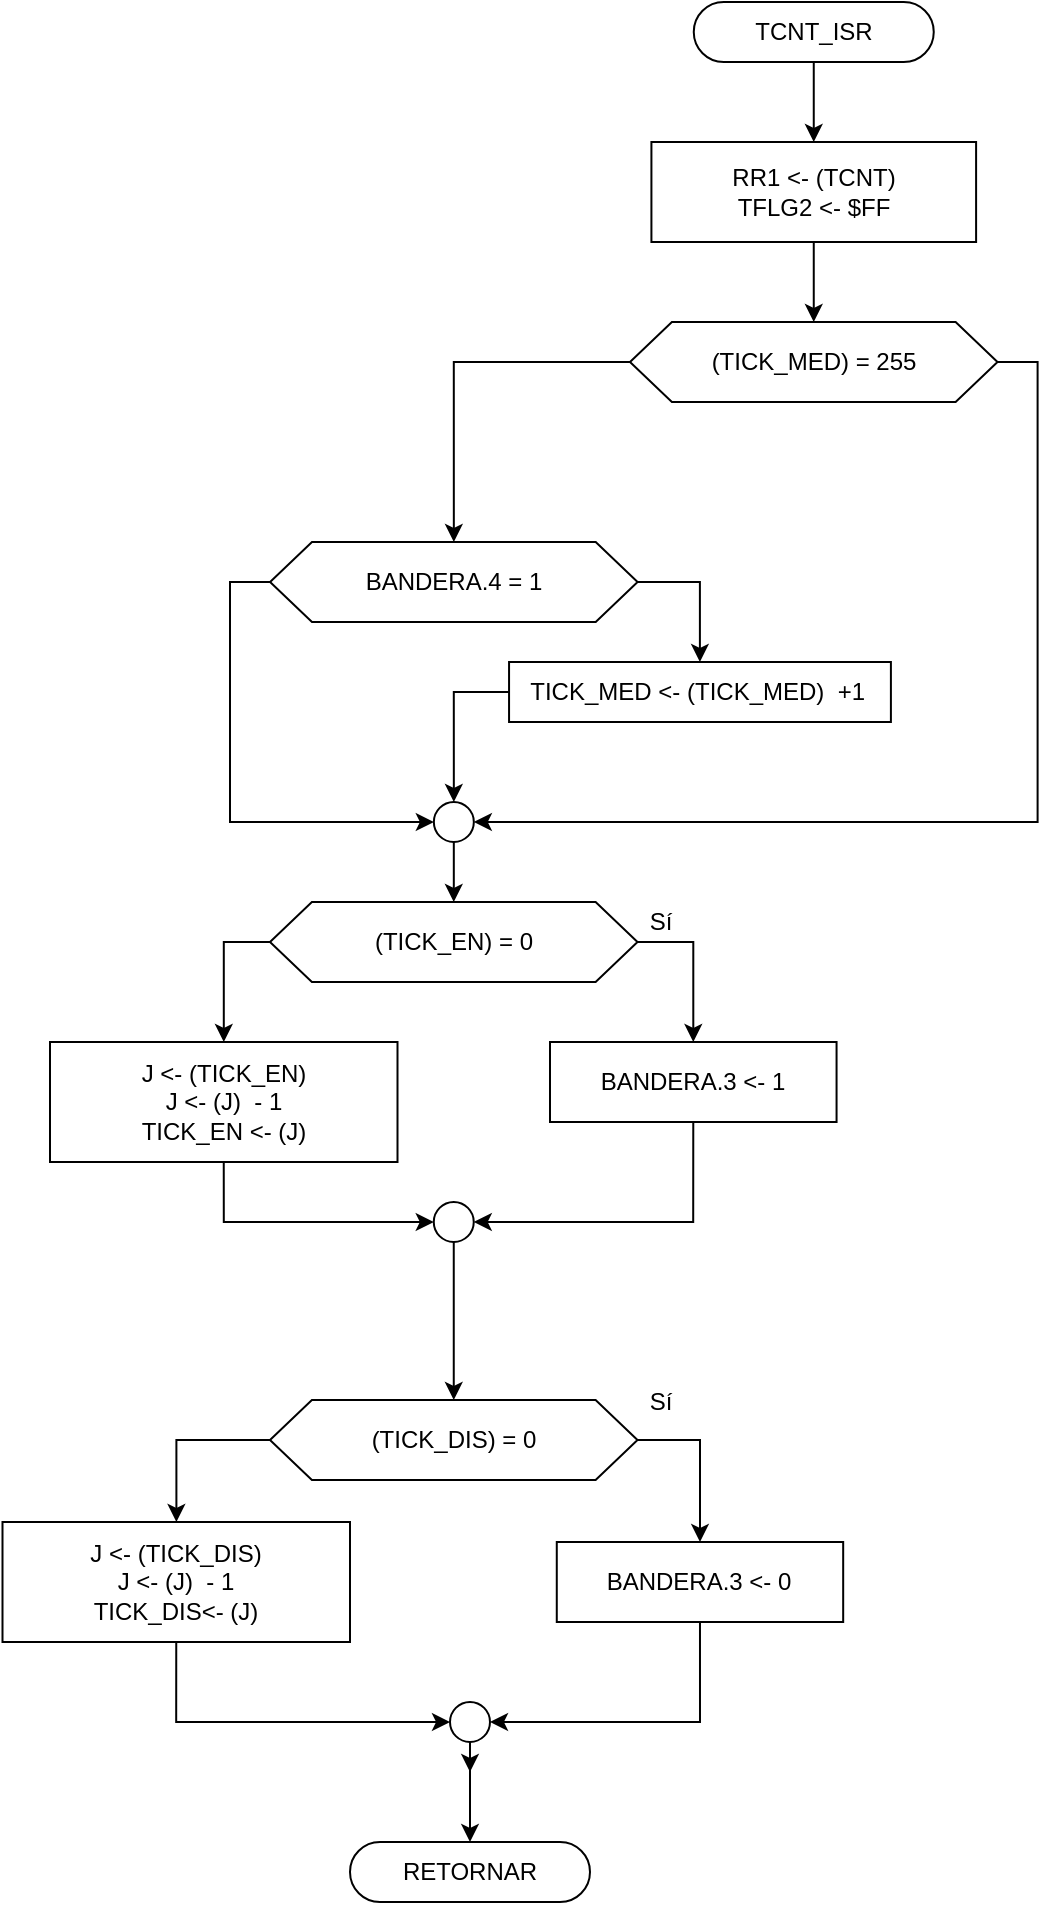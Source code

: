 <mxfile version="13.4.2" type="device"><diagram id="wlnnZQKDocgnqv9miCS1" name="Page-1"><mxGraphModel dx="1653" dy="822" grid="1" gridSize="10" guides="1" tooltips="1" connect="1" arrows="1" fold="1" page="1" pageScale="1" pageWidth="827" pageHeight="1169" math="0" shadow="0"><root><mxCell id="0"/><mxCell id="1" parent="0"/><mxCell id="M4_sT3jLmIeKyf5IJR8k-28" style="edgeStyle=orthogonalEdgeStyle;rounded=0;orthogonalLoop=1;jettySize=auto;html=1;exitX=0.5;exitY=1;exitDx=0;exitDy=0;" parent="1" source="M4_sT3jLmIeKyf5IJR8k-1" target="M4_sT3jLmIeKyf5IJR8k-23" edge="1"><mxGeometry relative="1" as="geometry"/></mxCell><mxCell id="M4_sT3jLmIeKyf5IJR8k-31" style="edgeStyle=orthogonalEdgeStyle;rounded=0;orthogonalLoop=1;jettySize=auto;html=1;exitX=0.5;exitY=1;exitDx=0;exitDy=0;" parent="1" source="M4_sT3jLmIeKyf5IJR8k-5" target="M4_sT3jLmIeKyf5IJR8k-12" edge="1"><mxGeometry relative="1" as="geometry"/></mxCell><mxCell id="M4_sT3jLmIeKyf5IJR8k-5" value="" style="ellipse;whiteSpace=wrap;html=1;aspect=fixed;" parent="1" vertex="1"><mxGeometry x="-488.12" y="720" width="20" height="20" as="geometry"/></mxCell><mxCell id="xTaYtGH9gQ_Iyyq7E3z5-24" style="edgeStyle=orthogonalEdgeStyle;rounded=0;orthogonalLoop=1;jettySize=auto;html=1;exitX=0.5;exitY=1;exitDx=0;exitDy=0;entryX=1;entryY=0.5;entryDx=0;entryDy=0;" edge="1" parent="1" source="M4_sT3jLmIeKyf5IJR8k-6" target="M4_sT3jLmIeKyf5IJR8k-1"><mxGeometry relative="1" as="geometry"/></mxCell><mxCell id="M4_sT3jLmIeKyf5IJR8k-6" value="&lt;span&gt;BANDERA.3 &amp;lt;- 0&lt;/span&gt;" style="rounded=0;whiteSpace=wrap;html=1;" parent="1" vertex="1"><mxGeometry x="-426.61" y="890" width="143.2" height="40" as="geometry"/></mxCell><mxCell id="xTaYtGH9gQ_Iyyq7E3z5-15" style="edgeStyle=orthogonalEdgeStyle;rounded=0;orthogonalLoop=1;jettySize=auto;html=1;exitX=0;exitY=0.5;exitDx=0;exitDy=0;entryX=0.5;entryY=0;entryDx=0;entryDy=0;" edge="1" parent="1" source="M4_sT3jLmIeKyf5IJR8k-8" target="xTaYtGH9gQ_Iyyq7E3z5-7"><mxGeometry relative="1" as="geometry"/></mxCell><mxCell id="xTaYtGH9gQ_Iyyq7E3z5-17" style="edgeStyle=orthogonalEdgeStyle;rounded=0;orthogonalLoop=1;jettySize=auto;html=1;exitX=1;exitY=0.5;exitDx=0;exitDy=0;entryX=1;entryY=0.5;entryDx=0;entryDy=0;" edge="1" parent="1" source="M4_sT3jLmIeKyf5IJR8k-8" target="xTaYtGH9gQ_Iyyq7E3z5-11"><mxGeometry relative="1" as="geometry"/></mxCell><mxCell id="M4_sT3jLmIeKyf5IJR8k-8" value="(TICK_MED) = 255" style="shape=hexagon;perimeter=hexagonPerimeter2;whiteSpace=wrap;html=1;size=0.114;" parent="1" vertex="1"><mxGeometry x="-390.0" y="280" width="183.76" height="40" as="geometry"/></mxCell><mxCell id="M4_sT3jLmIeKyf5IJR8k-26" style="edgeStyle=orthogonalEdgeStyle;rounded=0;orthogonalLoop=1;jettySize=auto;html=1;exitX=0.5;exitY=1;exitDx=0;exitDy=0;entryX=1;entryY=0.5;entryDx=0;entryDy=0;" parent="1" source="M4_sT3jLmIeKyf5IJR8k-10" target="M4_sT3jLmIeKyf5IJR8k-5" edge="1"><mxGeometry relative="1" as="geometry"/></mxCell><mxCell id="M4_sT3jLmIeKyf5IJR8k-10" value="BANDERA.3 &amp;lt;- 1" style="rounded=0;whiteSpace=wrap;html=1;" parent="1" vertex="1"><mxGeometry x="-430" y="640" width="143.28" height="40" as="geometry"/></mxCell><mxCell id="M4_sT3jLmIeKyf5IJR8k-27" style="edgeStyle=orthogonalEdgeStyle;rounded=0;orthogonalLoop=1;jettySize=auto;html=1;exitX=1;exitY=0.5;exitDx=0;exitDy=0;" parent="1" source="M4_sT3jLmIeKyf5IJR8k-12" target="M4_sT3jLmIeKyf5IJR8k-6" edge="1"><mxGeometry relative="1" as="geometry"/></mxCell><mxCell id="M4_sT3jLmIeKyf5IJR8k-29" style="edgeStyle=orthogonalEdgeStyle;rounded=0;orthogonalLoop=1;jettySize=auto;html=1;exitX=0;exitY=0.5;exitDx=0;exitDy=0;entryX=0.5;entryY=0;entryDx=0;entryDy=0;" parent="1" source="M4_sT3jLmIeKyf5IJR8k-1" edge="1"><mxGeometry relative="1" as="geometry"><mxPoint x="-470" y="1005" as="targetPoint"/></mxGeometry></mxCell><mxCell id="xTaYtGH9gQ_Iyyq7E3z5-30" style="edgeStyle=orthogonalEdgeStyle;rounded=0;orthogonalLoop=1;jettySize=auto;html=1;exitX=0;exitY=0.5;exitDx=0;exitDy=0;" edge="1" parent="1" source="M4_sT3jLmIeKyf5IJR8k-12" target="xTaYtGH9gQ_Iyyq7E3z5-29"><mxGeometry relative="1" as="geometry"/></mxCell><mxCell id="M4_sT3jLmIeKyf5IJR8k-12" value="(TICK_DIS) = 0" style="shape=hexagon;perimeter=hexagonPerimeter2;whiteSpace=wrap;html=1;size=0.114;" parent="1" vertex="1"><mxGeometry x="-570.0" y="819" width="183.76" height="40" as="geometry"/></mxCell><mxCell id="xTaYtGH9gQ_Iyyq7E3z5-3" style="edgeStyle=orthogonalEdgeStyle;rounded=0;orthogonalLoop=1;jettySize=auto;html=1;exitX=0.5;exitY=1;exitDx=0;exitDy=0;entryX=0.5;entryY=0;entryDx=0;entryDy=0;" edge="1" parent="1" source="M4_sT3jLmIeKyf5IJR8k-13" target="xTaYtGH9gQ_Iyyq7E3z5-1"><mxGeometry relative="1" as="geometry"/></mxCell><mxCell id="M4_sT3jLmIeKyf5IJR8k-13" value="TCNT_ISR" style="rounded=1;whiteSpace=wrap;html=1;fontSize=12;glass=0;strokeWidth=1;shadow=0;arcSize=50;" parent="1" vertex="1"><mxGeometry x="-358.12" y="120" width="120" height="30" as="geometry"/></mxCell><mxCell id="xTaYtGH9gQ_Iyyq7E3z5-19" style="edgeStyle=orthogonalEdgeStyle;rounded=0;orthogonalLoop=1;jettySize=auto;html=1;exitX=0;exitY=0.5;exitDx=0;exitDy=0;" edge="1" parent="1" source="M4_sT3jLmIeKyf5IJR8k-14" target="xTaYtGH9gQ_Iyyq7E3z5-18"><mxGeometry relative="1" as="geometry"/></mxCell><mxCell id="xTaYtGH9gQ_Iyyq7E3z5-21" style="edgeStyle=orthogonalEdgeStyle;rounded=0;orthogonalLoop=1;jettySize=auto;html=1;exitX=1;exitY=0.5;exitDx=0;exitDy=0;" edge="1" parent="1" source="M4_sT3jLmIeKyf5IJR8k-14" target="M4_sT3jLmIeKyf5IJR8k-10"><mxGeometry relative="1" as="geometry"/></mxCell><mxCell id="M4_sT3jLmIeKyf5IJR8k-14" value="(TICK_EN) = 0" style="shape=hexagon;perimeter=hexagonPerimeter2;whiteSpace=wrap;html=1;size=0.114;" parent="1" vertex="1"><mxGeometry x="-570.0" y="570" width="183.76" height="40" as="geometry"/></mxCell><mxCell id="M4_sT3jLmIeKyf5IJR8k-20" value="Sí" style="text;html=1;align=center;verticalAlign=middle;resizable=0;points=[];autosize=1;" parent="1" vertex="1"><mxGeometry x="-390" y="570" width="30" height="20" as="geometry"/></mxCell><mxCell id="M4_sT3jLmIeKyf5IJR8k-23" value="RETORNAR" style="rounded=1;whiteSpace=wrap;html=1;fontSize=12;glass=0;strokeWidth=1;shadow=0;arcSize=50;" parent="1" vertex="1"><mxGeometry x="-530" y="1040" width="120" height="30" as="geometry"/></mxCell><mxCell id="M4_sT3jLmIeKyf5IJR8k-35" value="Sí" style="text;html=1;align=center;verticalAlign=middle;resizable=0;points=[];autosize=1;" parent="1" vertex="1"><mxGeometry x="-390" y="810" width="30" height="20" as="geometry"/></mxCell><mxCell id="xTaYtGH9gQ_Iyyq7E3z5-4" style="edgeStyle=orthogonalEdgeStyle;rounded=0;orthogonalLoop=1;jettySize=auto;html=1;exitX=0.5;exitY=1;exitDx=0;exitDy=0;" edge="1" parent="1" source="xTaYtGH9gQ_Iyyq7E3z5-1" target="M4_sT3jLmIeKyf5IJR8k-8"><mxGeometry relative="1" as="geometry"/></mxCell><mxCell id="xTaYtGH9gQ_Iyyq7E3z5-1" value="RR1 &amp;lt;- (TCNT)&lt;br&gt;TFLG2 &amp;lt;- $FF&lt;br&gt;" style="rounded=0;whiteSpace=wrap;html=1;" vertex="1" parent="1"><mxGeometry x="-379.29" y="190" width="162.34" height="50" as="geometry"/></mxCell><mxCell id="xTaYtGH9gQ_Iyyq7E3z5-10" style="edgeStyle=orthogonalEdgeStyle;rounded=0;orthogonalLoop=1;jettySize=auto;html=1;exitX=1;exitY=0.5;exitDx=0;exitDy=0;" edge="1" parent="1" source="xTaYtGH9gQ_Iyyq7E3z5-7" target="xTaYtGH9gQ_Iyyq7E3z5-9"><mxGeometry relative="1" as="geometry"/></mxCell><mxCell id="xTaYtGH9gQ_Iyyq7E3z5-12" style="edgeStyle=orthogonalEdgeStyle;rounded=0;orthogonalLoop=1;jettySize=auto;html=1;exitX=0;exitY=0.5;exitDx=0;exitDy=0;entryX=0;entryY=0.5;entryDx=0;entryDy=0;" edge="1" parent="1" source="xTaYtGH9gQ_Iyyq7E3z5-7" target="xTaYtGH9gQ_Iyyq7E3z5-11"><mxGeometry relative="1" as="geometry"/></mxCell><mxCell id="xTaYtGH9gQ_Iyyq7E3z5-7" value="BANDERA.4 = 1" style="shape=hexagon;perimeter=hexagonPerimeter2;whiteSpace=wrap;html=1;size=0.114;" vertex="1" parent="1"><mxGeometry x="-569.96" y="390" width="183.76" height="40" as="geometry"/></mxCell><mxCell id="xTaYtGH9gQ_Iyyq7E3z5-16" style="edgeStyle=orthogonalEdgeStyle;rounded=0;orthogonalLoop=1;jettySize=auto;html=1;exitX=0;exitY=0.5;exitDx=0;exitDy=0;" edge="1" parent="1" source="xTaYtGH9gQ_Iyyq7E3z5-9" target="xTaYtGH9gQ_Iyyq7E3z5-11"><mxGeometry relative="1" as="geometry"/></mxCell><mxCell id="xTaYtGH9gQ_Iyyq7E3z5-9" value="TICK_MED &amp;lt;- (TICK_MED)&amp;nbsp; +1&amp;nbsp;" style="rounded=0;whiteSpace=wrap;html=1;" vertex="1" parent="1"><mxGeometry x="-450.47" y="450" width="190.92" height="30" as="geometry"/></mxCell><mxCell id="xTaYtGH9gQ_Iyyq7E3z5-14" style="edgeStyle=orthogonalEdgeStyle;rounded=0;orthogonalLoop=1;jettySize=auto;html=1;exitX=0.5;exitY=1;exitDx=0;exitDy=0;entryX=0.5;entryY=0;entryDx=0;entryDy=0;" edge="1" parent="1" source="xTaYtGH9gQ_Iyyq7E3z5-11" target="M4_sT3jLmIeKyf5IJR8k-14"><mxGeometry relative="1" as="geometry"/></mxCell><mxCell id="xTaYtGH9gQ_Iyyq7E3z5-11" value="" style="ellipse;whiteSpace=wrap;html=1;aspect=fixed;" vertex="1" parent="1"><mxGeometry x="-488.08" y="520" width="20" height="20" as="geometry"/></mxCell><mxCell id="xTaYtGH9gQ_Iyyq7E3z5-20" style="edgeStyle=orthogonalEdgeStyle;rounded=0;orthogonalLoop=1;jettySize=auto;html=1;exitX=0.5;exitY=1;exitDx=0;exitDy=0;entryX=0;entryY=0.5;entryDx=0;entryDy=0;" edge="1" parent="1" source="xTaYtGH9gQ_Iyyq7E3z5-18" target="M4_sT3jLmIeKyf5IJR8k-5"><mxGeometry relative="1" as="geometry"/></mxCell><mxCell id="xTaYtGH9gQ_Iyyq7E3z5-18" value="J &amp;lt;- (TICK_EN)&lt;br&gt;J &amp;lt;- (J)&amp;nbsp; - 1&lt;br&gt;TICK_EN &amp;lt;- (J)" style="rounded=0;whiteSpace=wrap;html=1;" vertex="1" parent="1"><mxGeometry x="-680" y="640" width="173.75" height="60" as="geometry"/></mxCell><mxCell id="M4_sT3jLmIeKyf5IJR8k-1" value="" style="ellipse;whiteSpace=wrap;html=1;aspect=fixed;" parent="1" vertex="1"><mxGeometry x="-480" y="970" width="20" height="20" as="geometry"/></mxCell><mxCell id="xTaYtGH9gQ_Iyyq7E3z5-31" style="edgeStyle=orthogonalEdgeStyle;rounded=0;orthogonalLoop=1;jettySize=auto;html=1;exitX=0.5;exitY=1;exitDx=0;exitDy=0;entryX=0;entryY=0.5;entryDx=0;entryDy=0;" edge="1" parent="1" source="xTaYtGH9gQ_Iyyq7E3z5-29" target="M4_sT3jLmIeKyf5IJR8k-1"><mxGeometry relative="1" as="geometry"/></mxCell><mxCell id="xTaYtGH9gQ_Iyyq7E3z5-29" value="J &amp;lt;- (TICK_DIS)&lt;br&gt;J &amp;lt;- (J)&amp;nbsp; - 1&lt;br&gt;TICK_DIS&amp;lt;- (J)" style="rounded=0;whiteSpace=wrap;html=1;" vertex="1" parent="1"><mxGeometry x="-703.75" y="880" width="173.75" height="60" as="geometry"/></mxCell></root></mxGraphModel></diagram></mxfile>